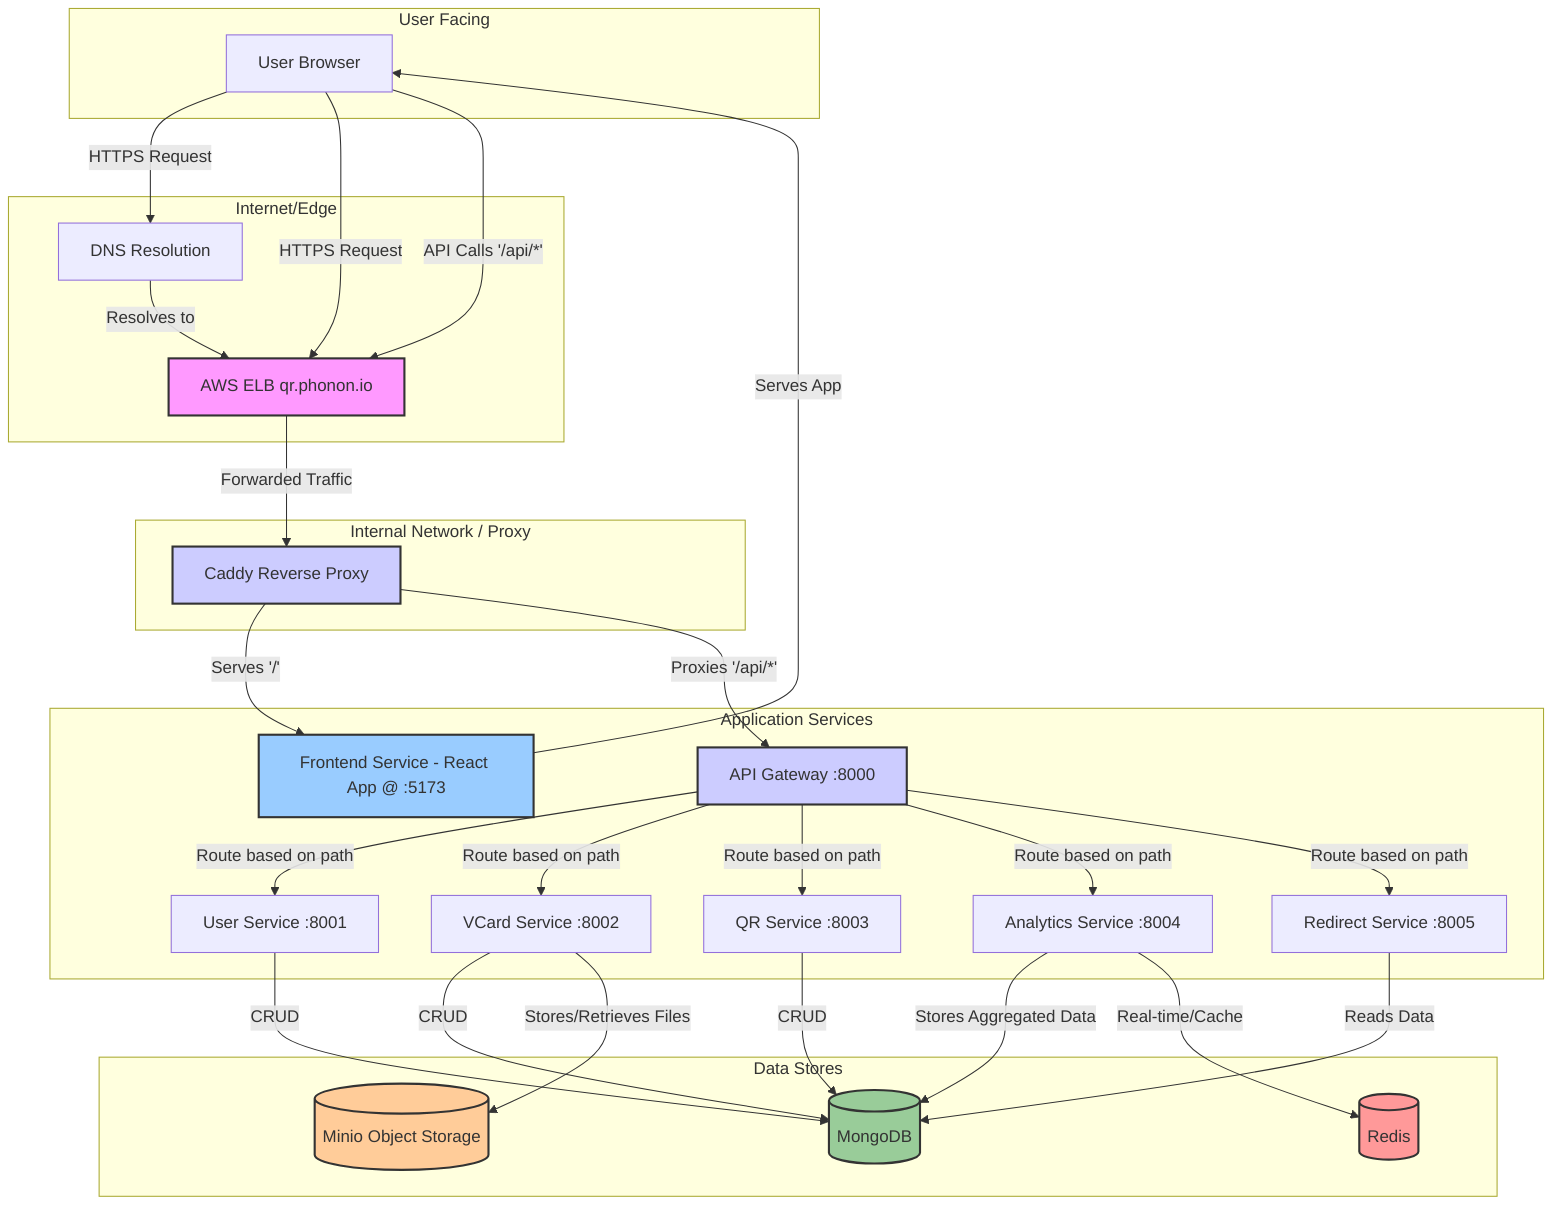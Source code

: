 graph TD
    subgraph User Facing
        User[User Browser]
    end

    subgraph Internet/Edge
        DNS[DNS Resolution]
        ELB[AWS ELB qr.phonon.io]
    end

    subgraph Internal Network / Proxy
        Caddy[Caddy Reverse Proxy]
    end

    subgraph Application Services
        Frontend[Frontend Service - React App @ :5173]
        APIGateway[API Gateway :8000]
        UserService[User Service :8001]
        VCardService[VCard Service :8002]
        QRService[QR Service :8003]
        AnalyticsService[Analytics Service :8004]
        RedirectService[Redirect Service :8005]
    end

    subgraph Data Stores
        MongoDB[(MongoDB)]
        Redis[(Redis)]
        Minio[(Minio Object Storage)]
    end

    %% Request Flow
    User -- "HTTPS Request" --> DNS
    DNS -- "Resolves to" --> ELB
    User -- "HTTPS Request" --> ELB

    ELB -- "Forwarded Traffic" --> Caddy

    %% Caddy Routing
    Caddy -- "Serves '/'" --> Frontend
    Caddy -- "Proxies '/api/*'" --> APIGateway

    %% Frontend Interaction
    Frontend -- "Serves App" --> User
    User -- "API Calls '/api/*'" --> ELB

    %% API Gateway Routing
    APIGateway -- "Route based on path" --> UserService
    APIGateway -- "Route based on path" --> VCardService
    APIGateway -- "Route based on path" --> QRService
    APIGateway -- "Route based on path" --> AnalyticsService
    APIGateway -- "Route based on path" --> RedirectService

    %% Microservice Dependencies
    UserService -- CRUD --> MongoDB
    VCardService -- CRUD --> MongoDB
    VCardService -- "Stores/Retrieves Files" --> Minio
    QRService -- CRUD --> MongoDB
    AnalyticsService -- "Stores Aggregated Data" --> MongoDB
    AnalyticsService -- "Real-time/Cache" --> Redis
    RedirectService -- "Reads Data" --> MongoDB

    %% Styling (Optional)
    style ELB fill:#f9f,stroke:#333,stroke-width:2px
    style Caddy fill:#ccf,stroke:#333,stroke-width:2px
    style APIGateway fill:#ccf,stroke:#333,stroke-width:2px
    style Frontend fill:#9cf,stroke:#333,stroke-width:2px
    style MongoDB fill:#9c9,stroke:#333,stroke-width:2px
    style Redis fill:#f99,stroke:#333,stroke-width:2px
    style Minio fill:#fc9,stroke:#333,stroke-width:2px